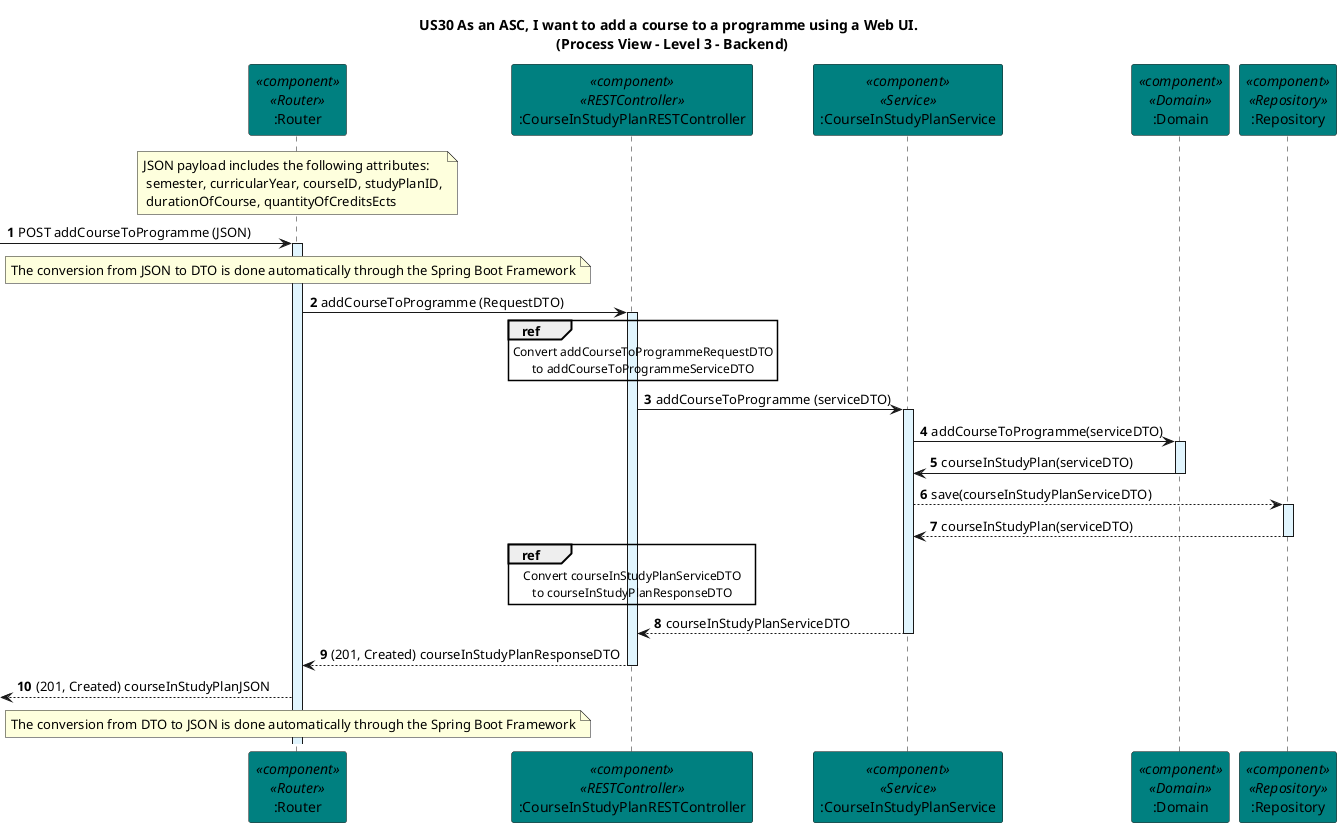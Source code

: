 @startuml

title US30 As an ASC, I want to add a course to a programme using a Web UI. \n (Process View - Level 3 - Backend)

autonumber

participant ":Router" as router <<component>> <<Router>> #teal
participant ":CourseInStudyPlanRESTController" as restController <<component>> <<RESTController>> #teal
participant ":CourseInStudyPlanService" as service <<component>> <<Service>> #teal
participant ":Domain" as domain <<component>> <<Domain>> #teal
participant ":Repository" as repository <<component>> <<Repository>> #teal

note over router: JSON payload includes the following attributes:\n semester, curricularYear, courseID, studyPlanID,\n durationOfCourse, quantityOfCreditsEcts

-> router: POST addCourseToProgramme (JSON)
activate router #E1F5FE

note over router: The conversion from JSON to DTO is done automatically through the Spring Boot Framework

router -> restController: addCourseToProgramme (RequestDTO)
activate restController #E1F5FE

ref over restController
    Convert addCourseToProgrammeRequestDTO
    to addCourseToProgrammeServiceDTO
end

restController -> service: addCourseToProgramme (serviceDTO)
activate service #E1F5FE

service -> domain: addCourseToProgramme(serviceDTO)
activate domain #E1F5FE

domain -> service: courseInStudyPlan(serviceDTO)
deactivate domain

service --> repository: save(courseInStudyPlanServiceDTO)
activate repository #E1F5FE

repository --> service: courseInStudyPlan(serviceDTO)
deactivate repository

ref over restController
    Convert courseInStudyPlanServiceDTO
    to courseInStudyPlanResponseDTO
end

service --> restController: courseInStudyPlanServiceDTO
deactivate service

restController --> router: (201, Created) courseInStudyPlanResponseDTO
deactivate restController

<-- router: (201, Created) courseInStudyPlanJSON

note over router: The conversion from DTO to JSON is done automatically through the Spring Boot Framework

@enduml